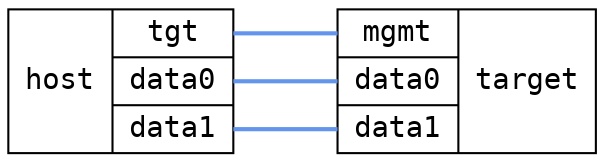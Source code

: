 graph "1x3" {
	layout="neato";
	overlap="false";
	esep="+20";

        node [shape=record, fontname="monospace"];
	edge [color="cornflowerblue", penwidth="2"];

	host [
	    label="host | { <tgt> tgt | <data0> data0 | <data1>  data1 }",
	    pos="0,12!",
	    kind="controller",
	];

        target [
	    label="{ <mgmt> mgmt | <data0> data0 | <data1> data1 } | target",
	    pos="10,12!",

	    kind="infix",
	];

	host:tgt -- target:mgmt [kind=mgmt]
	host:data0 -- target:data0
	host:data1 -- target:data1
}